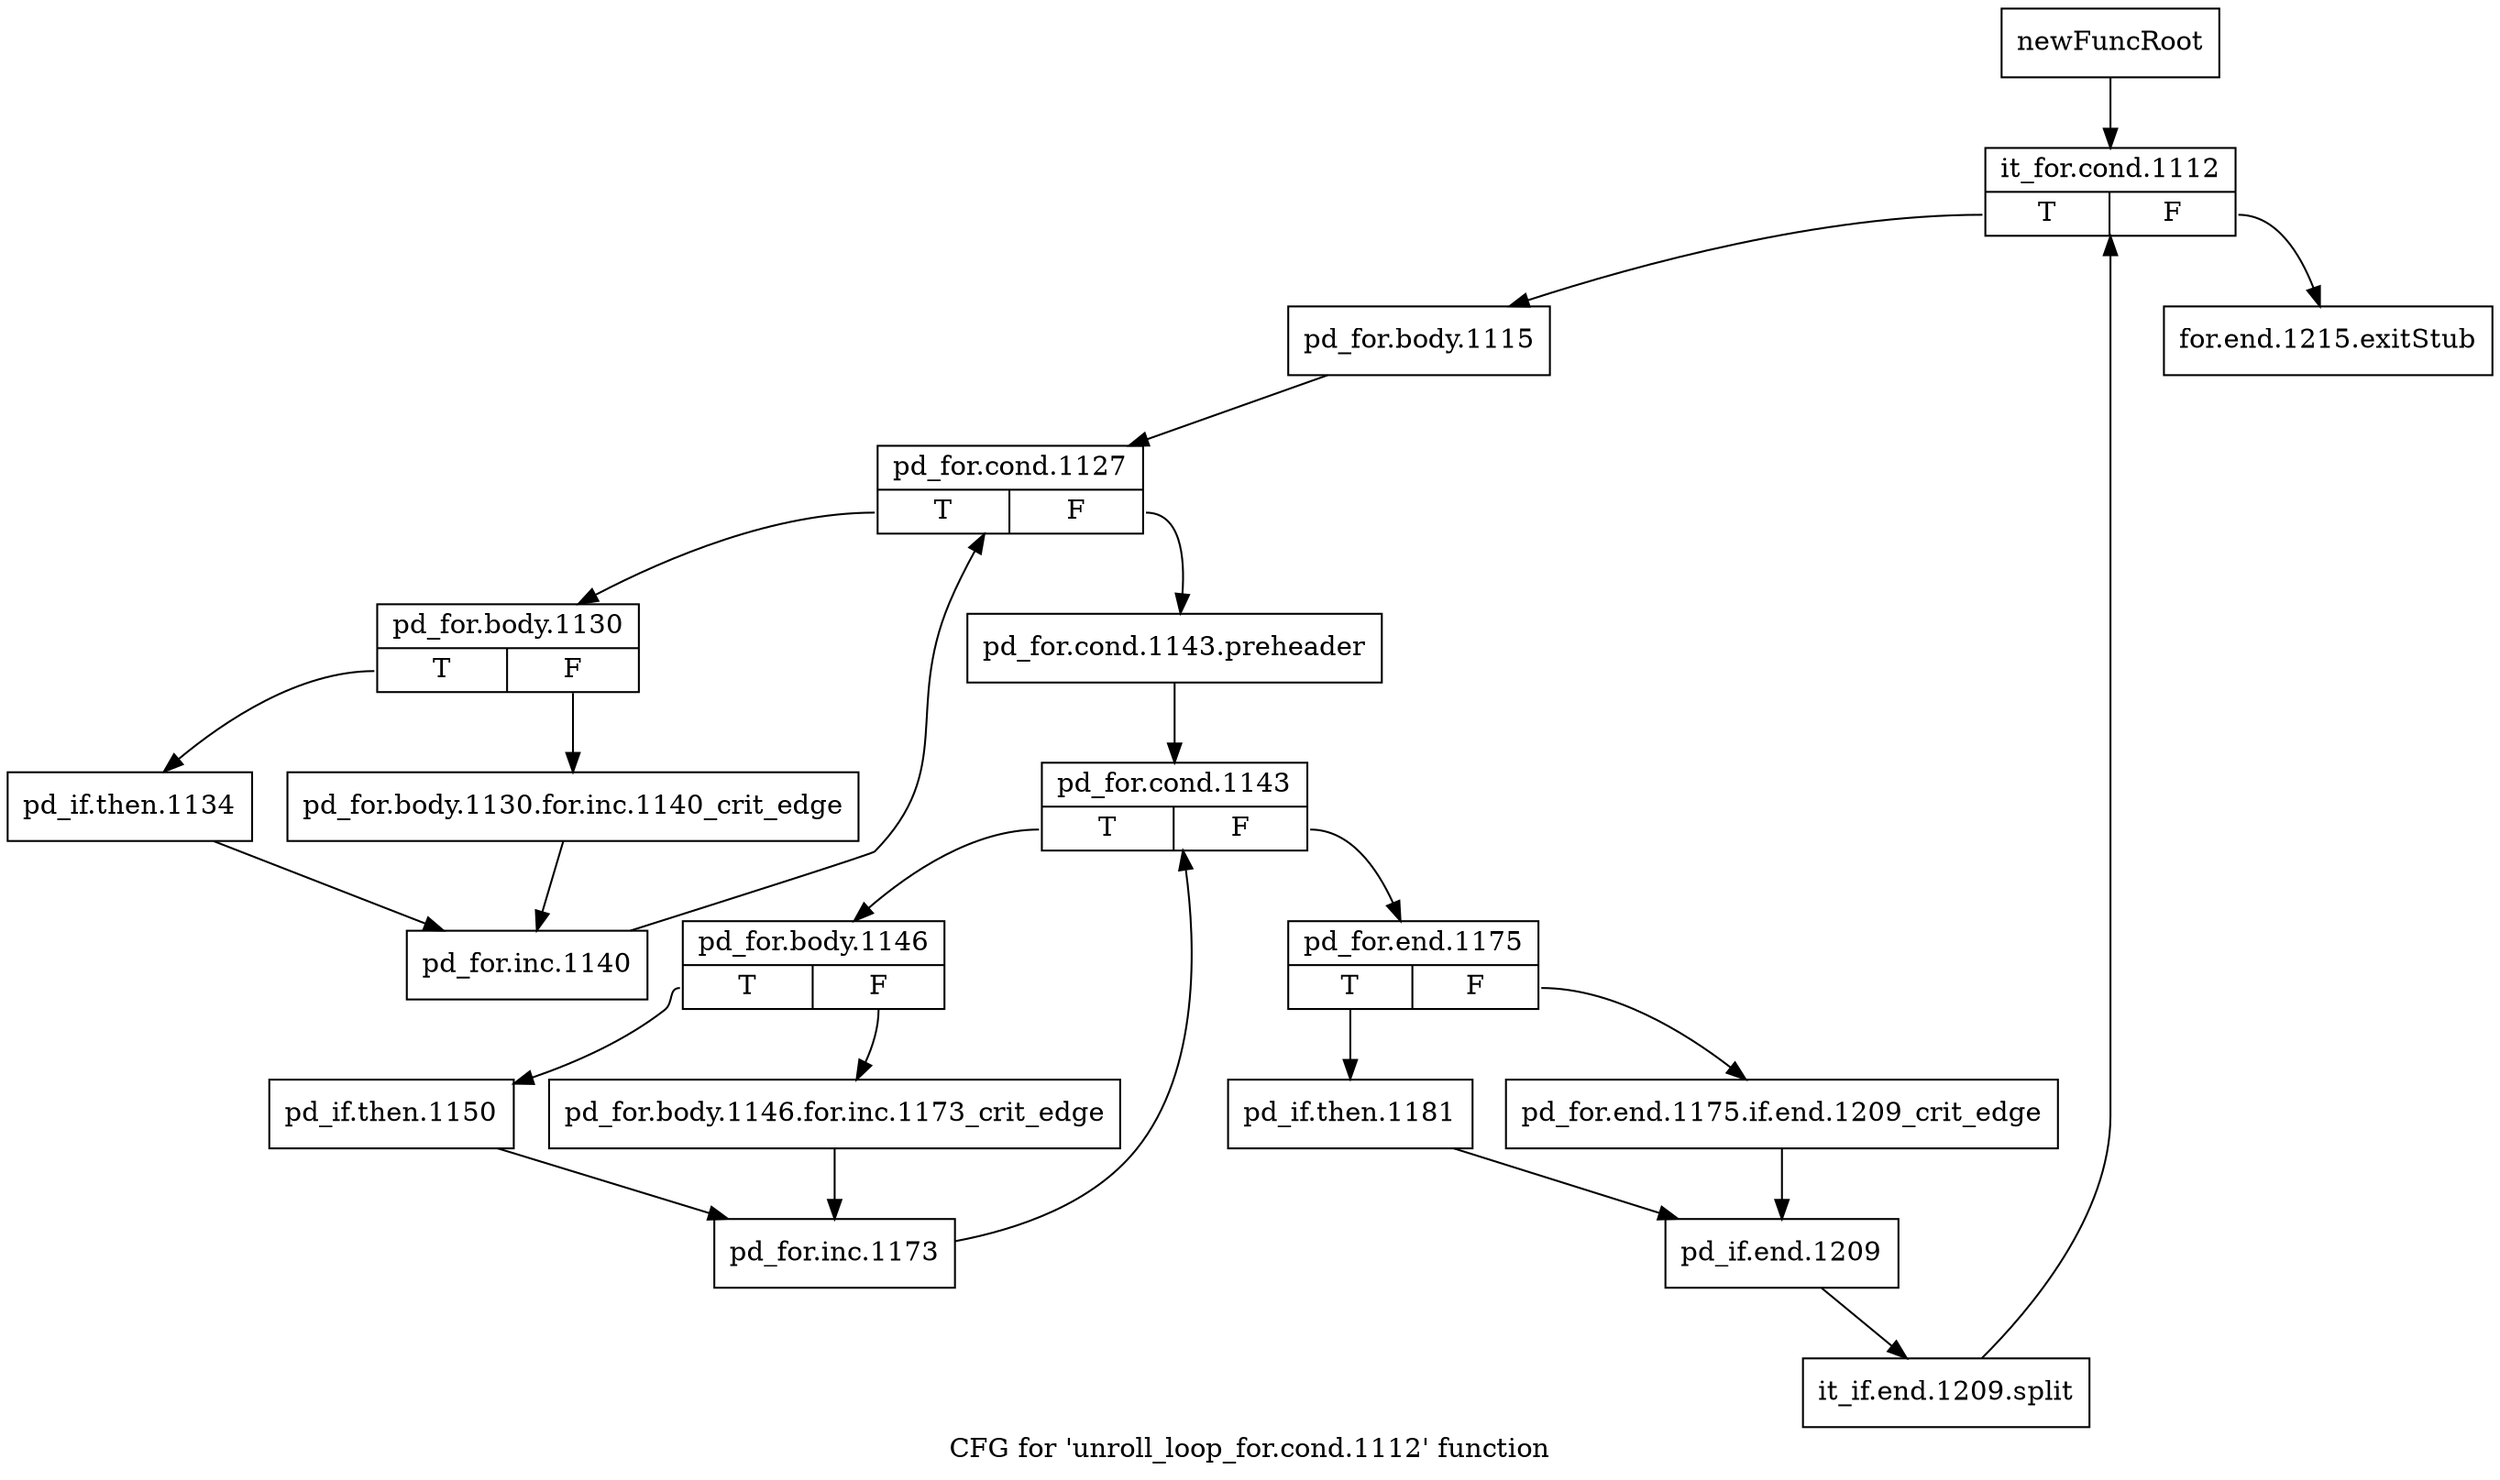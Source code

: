 digraph "CFG for 'unroll_loop_for.cond.1112' function" {
	label="CFG for 'unroll_loop_for.cond.1112' function";

	Node0xaf1e6e0 [shape=record,label="{newFuncRoot}"];
	Node0xaf1e6e0 -> Node0xaf1e780;
	Node0xaf1e730 [shape=record,label="{for.end.1215.exitStub}"];
	Node0xaf1e780 [shape=record,label="{it_for.cond.1112|{<s0>T|<s1>F}}"];
	Node0xaf1e780:s0 -> Node0xaf1e7d0;
	Node0xaf1e780:s1 -> Node0xaf1e730;
	Node0xaf1e7d0 [shape=record,label="{pd_for.body.1115}"];
	Node0xaf1e7d0 -> Node0xaf1e820;
	Node0xaf1e820 [shape=record,label="{pd_for.cond.1127|{<s0>T|<s1>F}}"];
	Node0xaf1e820:s0 -> Node0xaf1eb90;
	Node0xaf1e820:s1 -> Node0xaf1e870;
	Node0xaf1e870 [shape=record,label="{pd_for.cond.1143.preheader}"];
	Node0xaf1e870 -> Node0xaf1e8c0;
	Node0xaf1e8c0 [shape=record,label="{pd_for.cond.1143|{<s0>T|<s1>F}}"];
	Node0xaf1e8c0:s0 -> Node0xaf1ea50;
	Node0xaf1e8c0:s1 -> Node0xaf1e910;
	Node0xaf1e910 [shape=record,label="{pd_for.end.1175|{<s0>T|<s1>F}}"];
	Node0xaf1e910:s0 -> Node0xaf1e9b0;
	Node0xaf1e910:s1 -> Node0xaf1e960;
	Node0xaf1e960 [shape=record,label="{pd_for.end.1175.if.end.1209_crit_edge}"];
	Node0xaf1e960 -> Node0xaf1ea00;
	Node0xaf1e9b0 [shape=record,label="{pd_if.then.1181}"];
	Node0xaf1e9b0 -> Node0xaf1ea00;
	Node0xaf1ea00 [shape=record,label="{pd_if.end.1209}"];
	Node0xaf1ea00 -> Node0xfe13800;
	Node0xfe13800 [shape=record,label="{it_if.end.1209.split}"];
	Node0xfe13800 -> Node0xaf1e780;
	Node0xaf1ea50 [shape=record,label="{pd_for.body.1146|{<s0>T|<s1>F}}"];
	Node0xaf1ea50:s0 -> Node0xaf1eaf0;
	Node0xaf1ea50:s1 -> Node0xaf1eaa0;
	Node0xaf1eaa0 [shape=record,label="{pd_for.body.1146.for.inc.1173_crit_edge}"];
	Node0xaf1eaa0 -> Node0xaf1eb40;
	Node0xaf1eaf0 [shape=record,label="{pd_if.then.1150}"];
	Node0xaf1eaf0 -> Node0xaf1eb40;
	Node0xaf1eb40 [shape=record,label="{pd_for.inc.1173}"];
	Node0xaf1eb40 -> Node0xaf1e8c0;
	Node0xaf1eb90 [shape=record,label="{pd_for.body.1130|{<s0>T|<s1>F}}"];
	Node0xaf1eb90:s0 -> Node0xaf1ec30;
	Node0xaf1eb90:s1 -> Node0xaf1ebe0;
	Node0xaf1ebe0 [shape=record,label="{pd_for.body.1130.for.inc.1140_crit_edge}"];
	Node0xaf1ebe0 -> Node0xaf1ec80;
	Node0xaf1ec30 [shape=record,label="{pd_if.then.1134}"];
	Node0xaf1ec30 -> Node0xaf1ec80;
	Node0xaf1ec80 [shape=record,label="{pd_for.inc.1140}"];
	Node0xaf1ec80 -> Node0xaf1e820;
}
